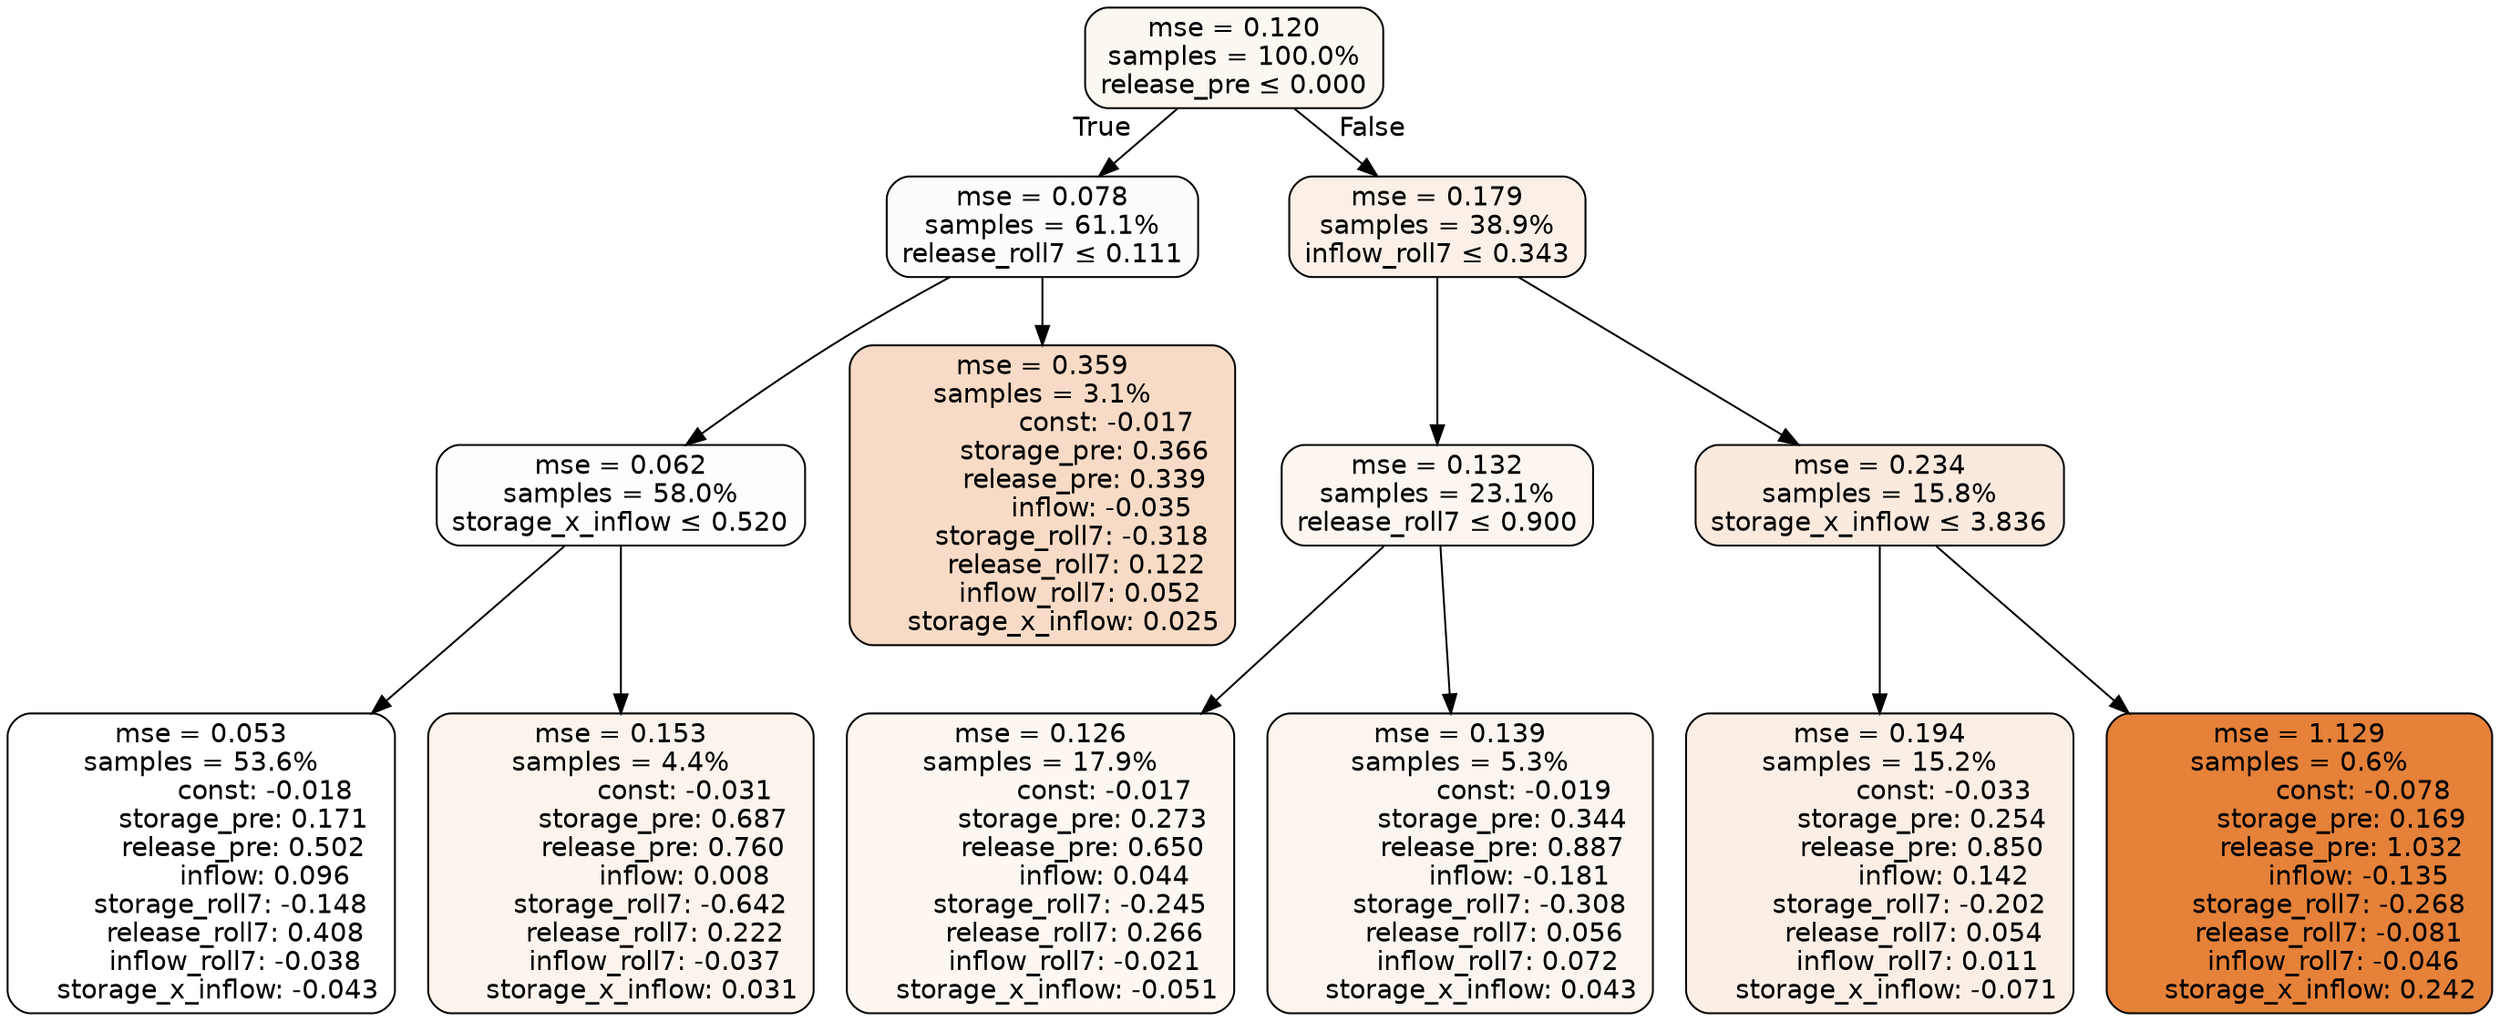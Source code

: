 digraph tree {
bgcolor="transparent"
node [shape=rectangle, style="filled, rounded", color="black", fontname=helvetica] ;
edge [fontname=helvetica] ;
	"0" [label="mse = 0.120
samples = 100.0%
release_pre &le; 0.000", fillcolor="#fdf7f2"]
	"1" [label="mse = 0.078
samples = 61.1%
release_roll7 &le; 0.111", fillcolor="#fefcfa"]
	"2" [label="mse = 0.062
samples = 58.0%
storage_x_inflow &le; 0.520", fillcolor="#fefdfd"]
	"3" [label="mse = 0.053
samples = 53.6%
               const: -0.018
          storage_pre: 0.171
          release_pre: 0.502
               inflow: 0.096
       storage_roll7: -0.148
        release_roll7: 0.408
        inflow_roll7: -0.038
    storage_x_inflow: -0.043", fillcolor="#ffffff"]
	"4" [label="mse = 0.153
samples = 4.4%
               const: -0.031
          storage_pre: 0.687
          release_pre: 0.760
               inflow: 0.008
       storage_roll7: -0.642
        release_roll7: 0.222
        inflow_roll7: -0.037
     storage_x_inflow: 0.031", fillcolor="#fcf3ec"]
	"5" [label="mse = 0.359
samples = 3.1%
               const: -0.017
          storage_pre: 0.366
          release_pre: 0.339
              inflow: -0.035
       storage_roll7: -0.318
        release_roll7: 0.122
         inflow_roll7: 0.052
     storage_x_inflow: 0.025", fillcolor="#f7dbc6"]
	"6" [label="mse = 0.179
samples = 38.9%
inflow_roll7 &le; 0.343", fillcolor="#fbf0e7"]
	"7" [label="mse = 0.132
samples = 23.1%
release_roll7 &le; 0.900", fillcolor="#fdf5f0"]
	"8" [label="mse = 0.126
samples = 17.9%
               const: -0.017
          storage_pre: 0.273
          release_pre: 0.650
               inflow: 0.044
       storage_roll7: -0.245
        release_roll7: 0.266
        inflow_roll7: -0.021
    storage_x_inflow: -0.051", fillcolor="#fdf6f1"]
	"9" [label="mse = 0.139
samples = 5.3%
               const: -0.019
          storage_pre: 0.344
          release_pre: 0.887
              inflow: -0.181
       storage_roll7: -0.308
        release_roll7: 0.056
         inflow_roll7: 0.072
     storage_x_inflow: 0.043", fillcolor="#fcf4ef"]
	"10" [label="mse = 0.234
samples = 15.8%
storage_x_inflow &le; 3.836", fillcolor="#fae9dd"]
	"11" [label="mse = 0.194
samples = 15.2%
               const: -0.033
          storage_pre: 0.254
          release_pre: 0.850
               inflow: 0.142
       storage_roll7: -0.202
        release_roll7: 0.054
         inflow_roll7: 0.011
    storage_x_inflow: -0.071", fillcolor="#fbeee5"]
	"12" [label="mse = 1.129
samples = 0.6%
               const: -0.078
          storage_pre: 0.169
          release_pre: 1.032
              inflow: -0.135
       storage_roll7: -0.268
       release_roll7: -0.081
        inflow_roll7: -0.046
     storage_x_inflow: 0.242", fillcolor="#e58139"]

	"0" -> "1" [labeldistance=2.5, labelangle=45, headlabel="True"]
	"1" -> "2"
	"2" -> "3"
	"2" -> "4"
	"1" -> "5"
	"0" -> "6" [labeldistance=2.5, labelangle=-45, headlabel="False"]
	"6" -> "7"
	"7" -> "8"
	"7" -> "9"
	"6" -> "10"
	"10" -> "11"
	"10" -> "12"
}
